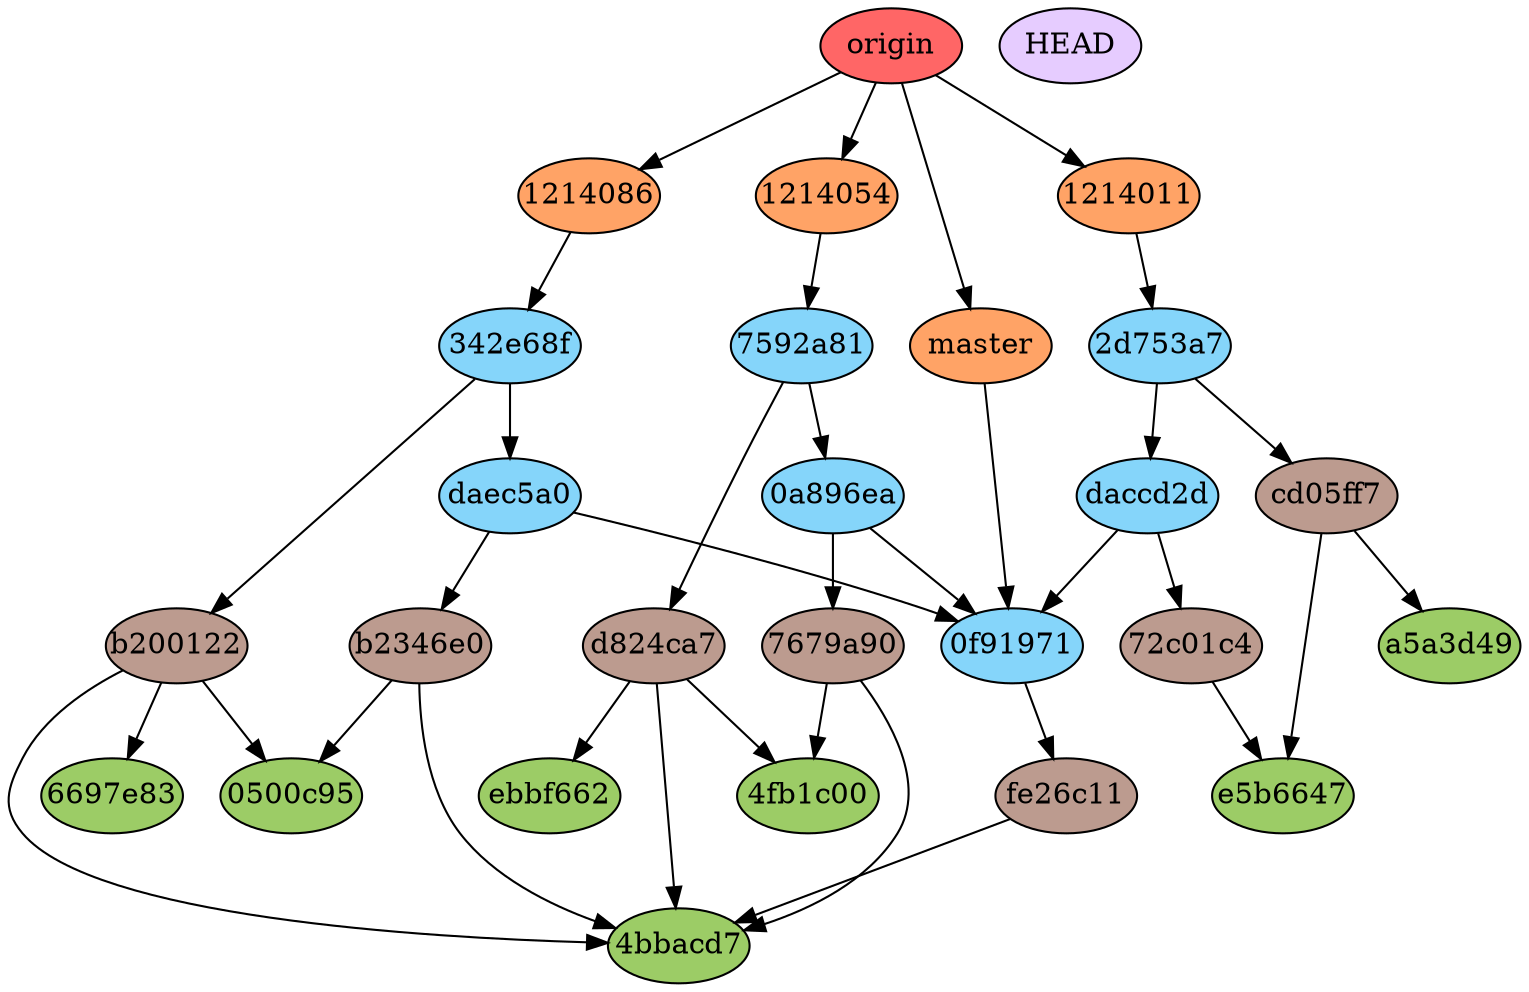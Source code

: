 digraph auto {
	graph [bgcolor=transparent]
	node [fixedsize=true style=filled width=0.95]
	"0500c950fe3e613cc80afd29a1e85a3614adc4c1" [label="0500c95" fillcolor="#9ccc66"]
	"4bbacd7ddbade8d627e999edbc4534cb4b86bf31" [label="4bbacd7" fillcolor="#9ccc66"]
	"4fb1c00395967032769003bf2139032ea14d9ebe" [label="4fb1c00" fillcolor="#9ccc66"]
	"6697e83905400df7ca57b032c8463c3de11803e0" [label="6697e83" fillcolor="#9ccc66"]
	a5a3d498e6a1d0a4639c34ddca528ba6fccaf66b [label=a5a3d49 fillcolor="#9ccc66"]
	e5b66472e79640e2d46cea14f1651789ccbe17fd [label=e5b6647 fillcolor="#9ccc66"]
	ebbf662a8910e9ab8713aff633b4697765deb031 [label=ebbf662 fillcolor="#9ccc66"]
	"72c01c45e9187fdb1e186bcc100bf678520716b3" [label="72c01c4" fillcolor="#bc9b8f"]
	"72c01c45e9187fdb1e186bcc100bf678520716b3" -> e5b66472e79640e2d46cea14f1651789ccbe17fd
	"7679a905beb932f915c52c09da4c01a86ccf7383" [label="7679a90" fillcolor="#bc9b8f"]
	"7679a905beb932f915c52c09da4c01a86ccf7383" -> "4bbacd7ddbade8d627e999edbc4534cb4b86bf31"
	"7679a905beb932f915c52c09da4c01a86ccf7383" -> "4fb1c00395967032769003bf2139032ea14d9ebe"
	b200122d24e50ce10ca0287084e11afb4b0172cf [label=b200122 fillcolor="#bc9b8f"]
	b200122d24e50ce10ca0287084e11afb4b0172cf -> "4bbacd7ddbade8d627e999edbc4534cb4b86bf31"
	b200122d24e50ce10ca0287084e11afb4b0172cf -> "0500c950fe3e613cc80afd29a1e85a3614adc4c1"
	b200122d24e50ce10ca0287084e11afb4b0172cf -> "6697e83905400df7ca57b032c8463c3de11803e0"
	b2346e0de8ffb8118bc96e507dacd7dee741957f [label=b2346e0 fillcolor="#bc9b8f"]
	b2346e0de8ffb8118bc96e507dacd7dee741957f -> "4bbacd7ddbade8d627e999edbc4534cb4b86bf31"
	b2346e0de8ffb8118bc96e507dacd7dee741957f -> "0500c950fe3e613cc80afd29a1e85a3614adc4c1"
	cd05ff75bad09fe206192ef8f83635ed4e7670d6 [label=cd05ff7 fillcolor="#bc9b8f"]
	cd05ff75bad09fe206192ef8f83635ed4e7670d6 -> e5b66472e79640e2d46cea14f1651789ccbe17fd
	cd05ff75bad09fe206192ef8f83635ed4e7670d6 -> a5a3d498e6a1d0a4639c34ddca528ba6fccaf66b
	d824ca7ccddadad28d1e19ab9c181e6f943738f1 [label=d824ca7 fillcolor="#bc9b8f"]
	d824ca7ccddadad28d1e19ab9c181e6f943738f1 -> "4bbacd7ddbade8d627e999edbc4534cb4b86bf31"
	d824ca7ccddadad28d1e19ab9c181e6f943738f1 -> "4fb1c00395967032769003bf2139032ea14d9ebe"
	d824ca7ccddadad28d1e19ab9c181e6f943738f1 -> ebbf662a8910e9ab8713aff633b4697765deb031
	fe26c11ad300ce7804d1e34e871f47551482aa3b [label=fe26c11 fillcolor="#bc9b8f"]
	fe26c11ad300ce7804d1e34e871f47551482aa3b -> "4bbacd7ddbade8d627e999edbc4534cb4b86bf31"
	"0a896ea4ac82374ef2e90e150a61ef5b29e850d2" [label="0a896ea" fillcolor="#85d5fa"]
	"0a896ea4ac82374ef2e90e150a61ef5b29e850d2" -> "7679a905beb932f915c52c09da4c01a86ccf7383"
	"0a896ea4ac82374ef2e90e150a61ef5b29e850d2" -> "0f91971713c8ee5d92aef8f3f55e7e804fd63d89"
	"0f91971713c8ee5d92aef8f3f55e7e804fd63d89" [label="0f91971" fillcolor="#85d5fa"]
	"0f91971713c8ee5d92aef8f3f55e7e804fd63d89" -> fe26c11ad300ce7804d1e34e871f47551482aa3b
	"2d753a7558ff60e0bdc8f1f96a1067c13f8c1c83" [label="2d753a7" fillcolor="#85d5fa"]
	"2d753a7558ff60e0bdc8f1f96a1067c13f8c1c83" -> cd05ff75bad09fe206192ef8f83635ed4e7670d6
	"2d753a7558ff60e0bdc8f1f96a1067c13f8c1c83" -> daccd2d352673d443db03bdda1d3cf07930234d3
	"342e68feaa225801ede7a8218226edc09bafd7e6" [label="342e68f" fillcolor="#85d5fa"]
	"342e68feaa225801ede7a8218226edc09bafd7e6" -> b200122d24e50ce10ca0287084e11afb4b0172cf
	"342e68feaa225801ede7a8218226edc09bafd7e6" -> daec5a0eb987ac1aac12d5b9c0a9ea909a0268c5
	"7592a81f4b8d78b5ce4670efc1d8eac03e085a17" [label="7592a81" fillcolor="#85d5fa"]
	"7592a81f4b8d78b5ce4670efc1d8eac03e085a17" -> d824ca7ccddadad28d1e19ab9c181e6f943738f1
	"7592a81f4b8d78b5ce4670efc1d8eac03e085a17" -> "0a896ea4ac82374ef2e90e150a61ef5b29e850d2"
	daccd2d352673d443db03bdda1d3cf07930234d3 [label=daccd2d fillcolor="#85d5fa"]
	daccd2d352673d443db03bdda1d3cf07930234d3 -> "72c01c45e9187fdb1e186bcc100bf678520716b3"
	daccd2d352673d443db03bdda1d3cf07930234d3 -> "0f91971713c8ee5d92aef8f3f55e7e804fd63d89"
	daec5a0eb987ac1aac12d5b9c0a9ea909a0268c5 [label=daec5a0 fillcolor="#85d5fa"]
	daec5a0eb987ac1aac12d5b9c0a9ea909a0268c5 -> b2346e0de8ffb8118bc96e507dacd7dee741957f
	daec5a0eb987ac1aac12d5b9c0a9ea909a0268c5 -> "0f91971713c8ee5d92aef8f3f55e7e804fd63d89"
	HEAD [label=HEAD fillcolor="#e6ccff"]
	"origin/12140110" [label=1214011 fillcolor="#ffa366"]
	"origin/12140110" -> "2d753a7558ff60e0bdc8f1f96a1067c13f8c1c83"
	"origin/12140540" [label=1214054 fillcolor="#ffa366"]
	"origin/12140540" -> "7592a81f4b8d78b5ce4670efc1d8eac03e085a17"
	"origin/12140860" [label=1214086 fillcolor="#ffa366"]
	"origin/12140860" -> "342e68feaa225801ede7a8218226edc09bafd7e6"
	"origin/master" [label=master fillcolor="#ffa366"]
	"origin/master" -> "0f91971713c8ee5d92aef8f3f55e7e804fd63d89"
	origin [label=origin fillcolor="#ff6666"]
	origin -> "origin/12140110"
	origin -> "origin/12140540"
	origin -> "origin/12140860"
	origin -> "origin/master"
}
